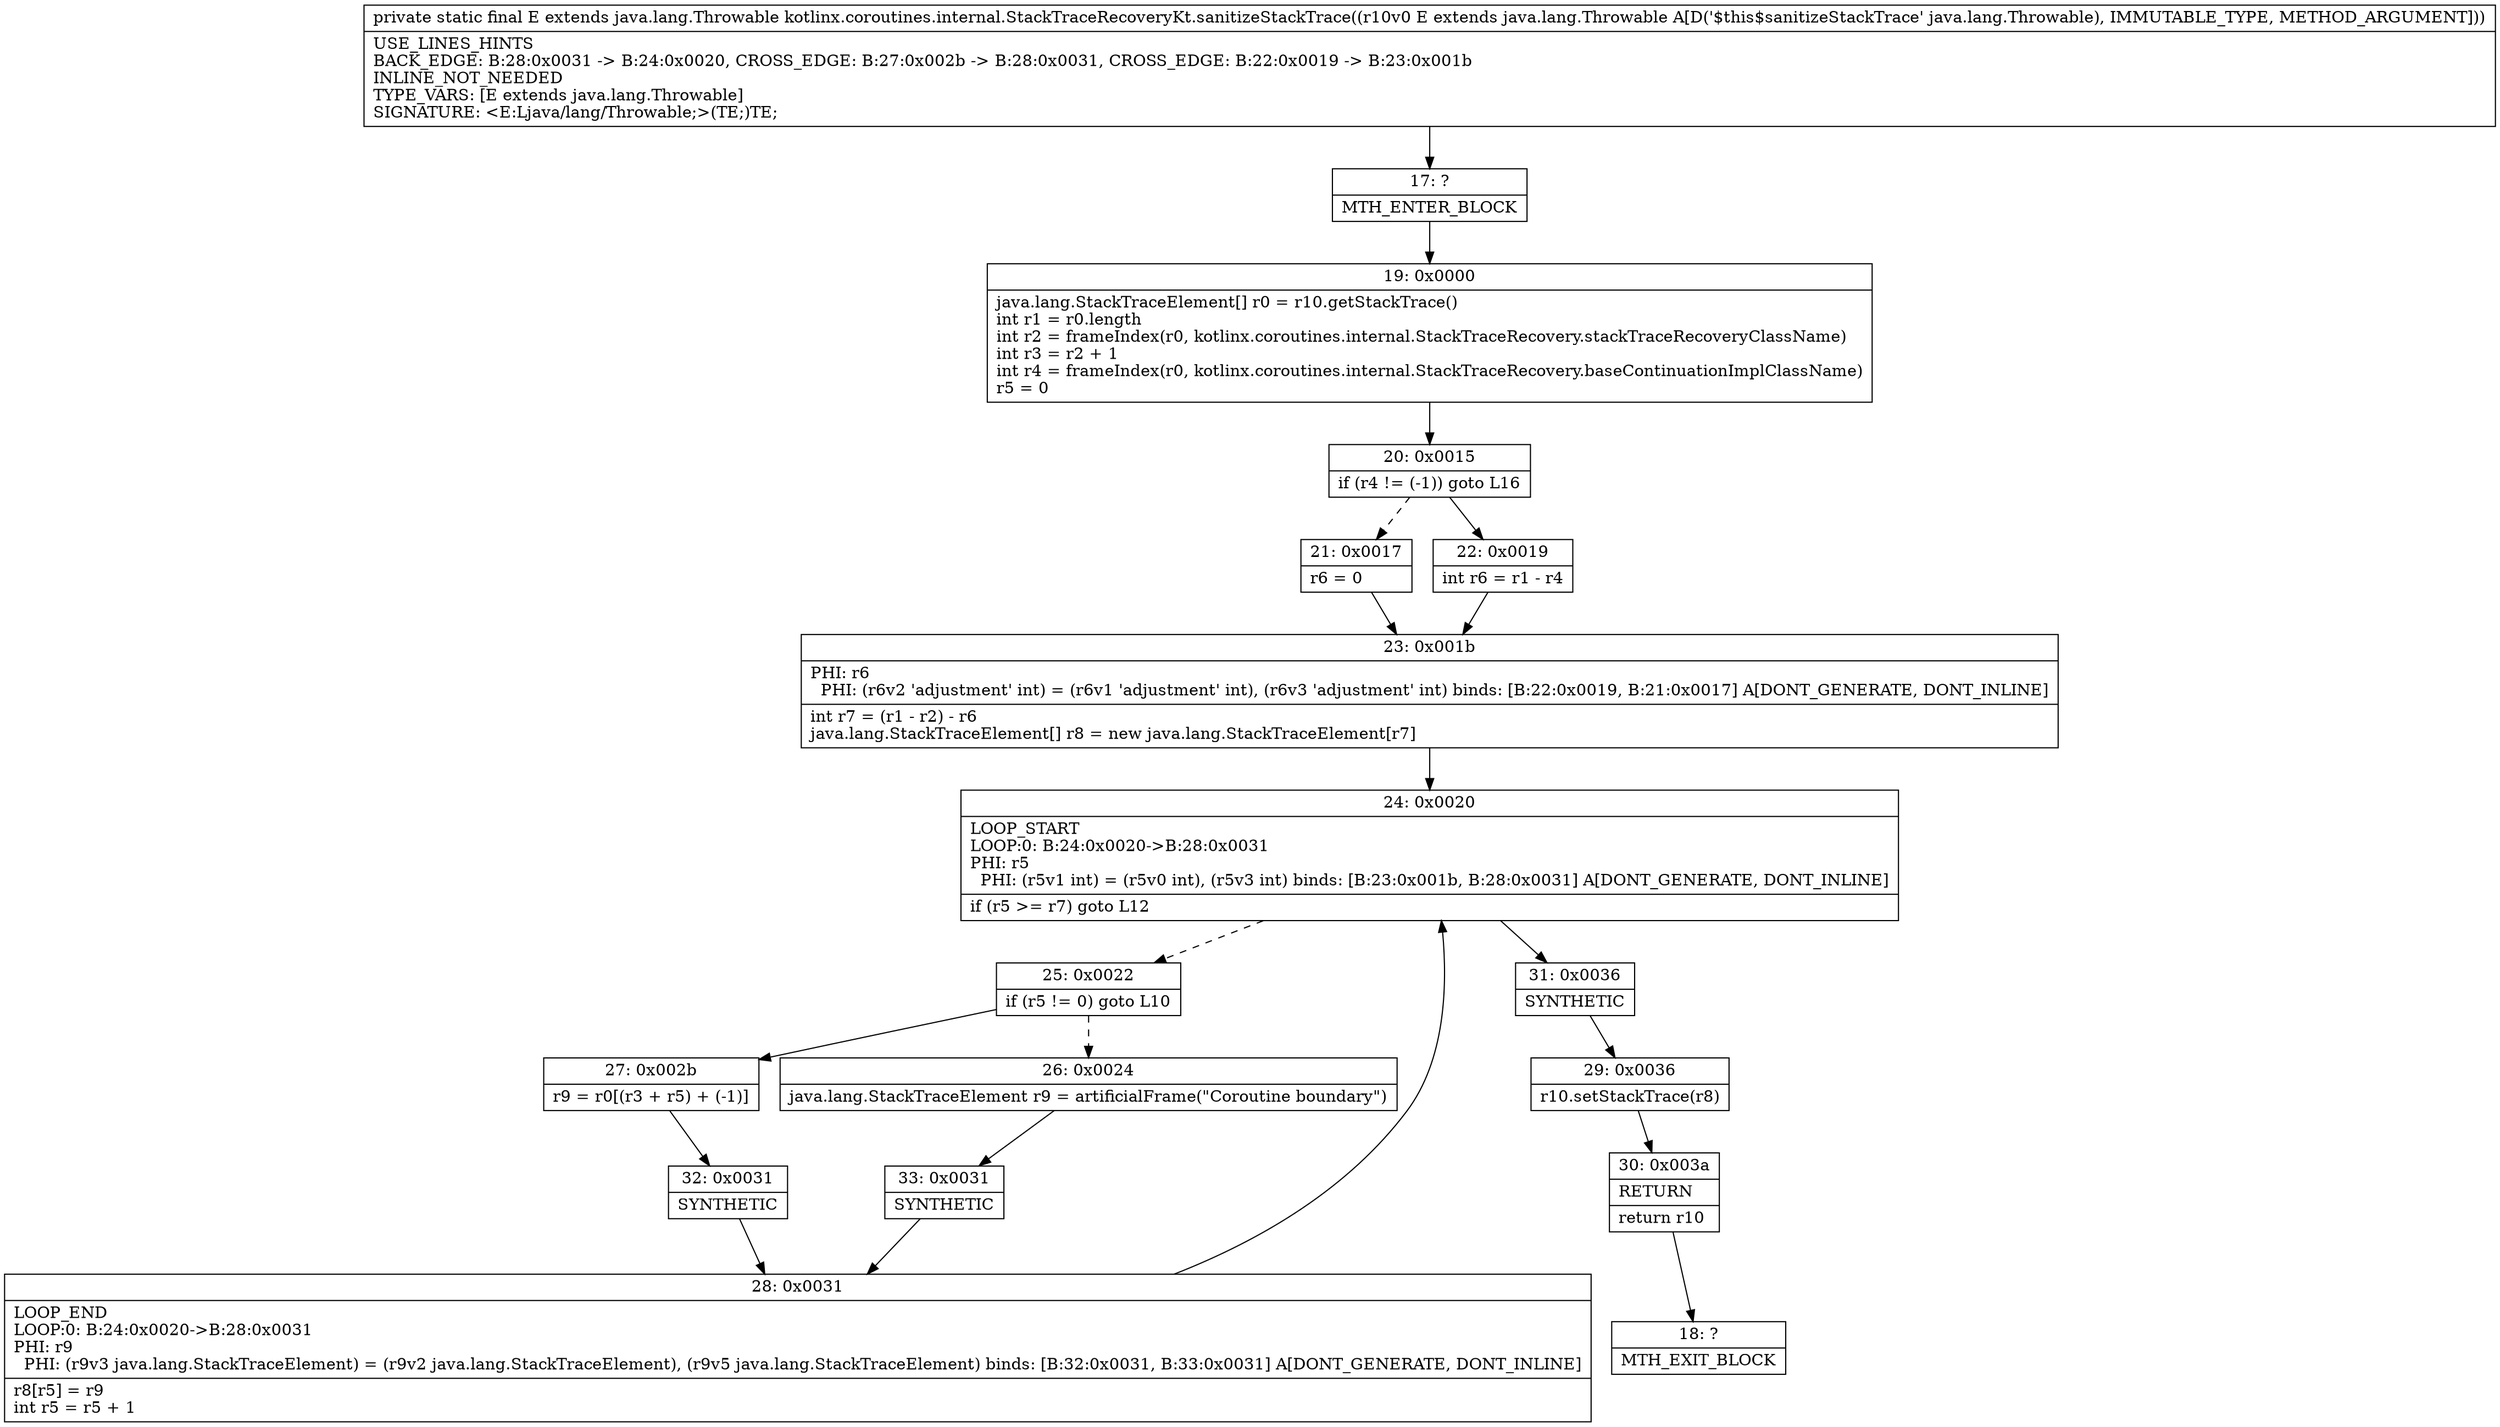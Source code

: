 digraph "CFG forkotlinx.coroutines.internal.StackTraceRecoveryKt.sanitizeStackTrace(Ljava\/lang\/Throwable;)Ljava\/lang\/Throwable;" {
Node_17 [shape=record,label="{17\:\ ?|MTH_ENTER_BLOCK\l}"];
Node_19 [shape=record,label="{19\:\ 0x0000|java.lang.StackTraceElement[] r0 = r10.getStackTrace()\lint r1 = r0.length\lint r2 = frameIndex(r0, kotlinx.coroutines.internal.StackTraceRecovery.stackTraceRecoveryClassName)\lint r3 = r2 + 1\lint r4 = frameIndex(r0, kotlinx.coroutines.internal.StackTraceRecovery.baseContinuationImplClassName)\lr5 = 0\l}"];
Node_20 [shape=record,label="{20\:\ 0x0015|if (r4 != (\-1)) goto L16\l}"];
Node_21 [shape=record,label="{21\:\ 0x0017|r6 = 0\l}"];
Node_23 [shape=record,label="{23\:\ 0x001b|PHI: r6 \l  PHI: (r6v2 'adjustment' int) = (r6v1 'adjustment' int), (r6v3 'adjustment' int) binds: [B:22:0x0019, B:21:0x0017] A[DONT_GENERATE, DONT_INLINE]\l|int r7 = (r1 \- r2) \- r6\ljava.lang.StackTraceElement[] r8 = new java.lang.StackTraceElement[r7]\l}"];
Node_24 [shape=record,label="{24\:\ 0x0020|LOOP_START\lLOOP:0: B:24:0x0020\-\>B:28:0x0031\lPHI: r5 \l  PHI: (r5v1 int) = (r5v0 int), (r5v3 int) binds: [B:23:0x001b, B:28:0x0031] A[DONT_GENERATE, DONT_INLINE]\l|if (r5 \>= r7) goto L12\l}"];
Node_25 [shape=record,label="{25\:\ 0x0022|if (r5 != 0) goto L10\l}"];
Node_26 [shape=record,label="{26\:\ 0x0024|java.lang.StackTraceElement r9 = artificialFrame(\"Coroutine boundary\")\l}"];
Node_33 [shape=record,label="{33\:\ 0x0031|SYNTHETIC\l}"];
Node_28 [shape=record,label="{28\:\ 0x0031|LOOP_END\lLOOP:0: B:24:0x0020\-\>B:28:0x0031\lPHI: r9 \l  PHI: (r9v3 java.lang.StackTraceElement) = (r9v2 java.lang.StackTraceElement), (r9v5 java.lang.StackTraceElement) binds: [B:32:0x0031, B:33:0x0031] A[DONT_GENERATE, DONT_INLINE]\l|r8[r5] = r9\lint r5 = r5 + 1\l}"];
Node_27 [shape=record,label="{27\:\ 0x002b|r9 = r0[(r3 + r5) + (\-1)]\l}"];
Node_32 [shape=record,label="{32\:\ 0x0031|SYNTHETIC\l}"];
Node_31 [shape=record,label="{31\:\ 0x0036|SYNTHETIC\l}"];
Node_29 [shape=record,label="{29\:\ 0x0036|r10.setStackTrace(r8)\l}"];
Node_30 [shape=record,label="{30\:\ 0x003a|RETURN\l|return r10\l}"];
Node_18 [shape=record,label="{18\:\ ?|MTH_EXIT_BLOCK\l}"];
Node_22 [shape=record,label="{22\:\ 0x0019|int r6 = r1 \- r4\l}"];
MethodNode[shape=record,label="{private static final E extends java.lang.Throwable kotlinx.coroutines.internal.StackTraceRecoveryKt.sanitizeStackTrace((r10v0 E extends java.lang.Throwable A[D('$this$sanitizeStackTrace' java.lang.Throwable), IMMUTABLE_TYPE, METHOD_ARGUMENT]))  | USE_LINES_HINTS\lBACK_EDGE: B:28:0x0031 \-\> B:24:0x0020, CROSS_EDGE: B:27:0x002b \-\> B:28:0x0031, CROSS_EDGE: B:22:0x0019 \-\> B:23:0x001b\lINLINE_NOT_NEEDED\lTYPE_VARS: [E extends java.lang.Throwable]\lSIGNATURE: \<E:Ljava\/lang\/Throwable;\>(TE;)TE;\l}"];
MethodNode -> Node_17;Node_17 -> Node_19;
Node_19 -> Node_20;
Node_20 -> Node_21[style=dashed];
Node_20 -> Node_22;
Node_21 -> Node_23;
Node_23 -> Node_24;
Node_24 -> Node_25[style=dashed];
Node_24 -> Node_31;
Node_25 -> Node_26[style=dashed];
Node_25 -> Node_27;
Node_26 -> Node_33;
Node_33 -> Node_28;
Node_28 -> Node_24;
Node_27 -> Node_32;
Node_32 -> Node_28;
Node_31 -> Node_29;
Node_29 -> Node_30;
Node_30 -> Node_18;
Node_22 -> Node_23;
}

